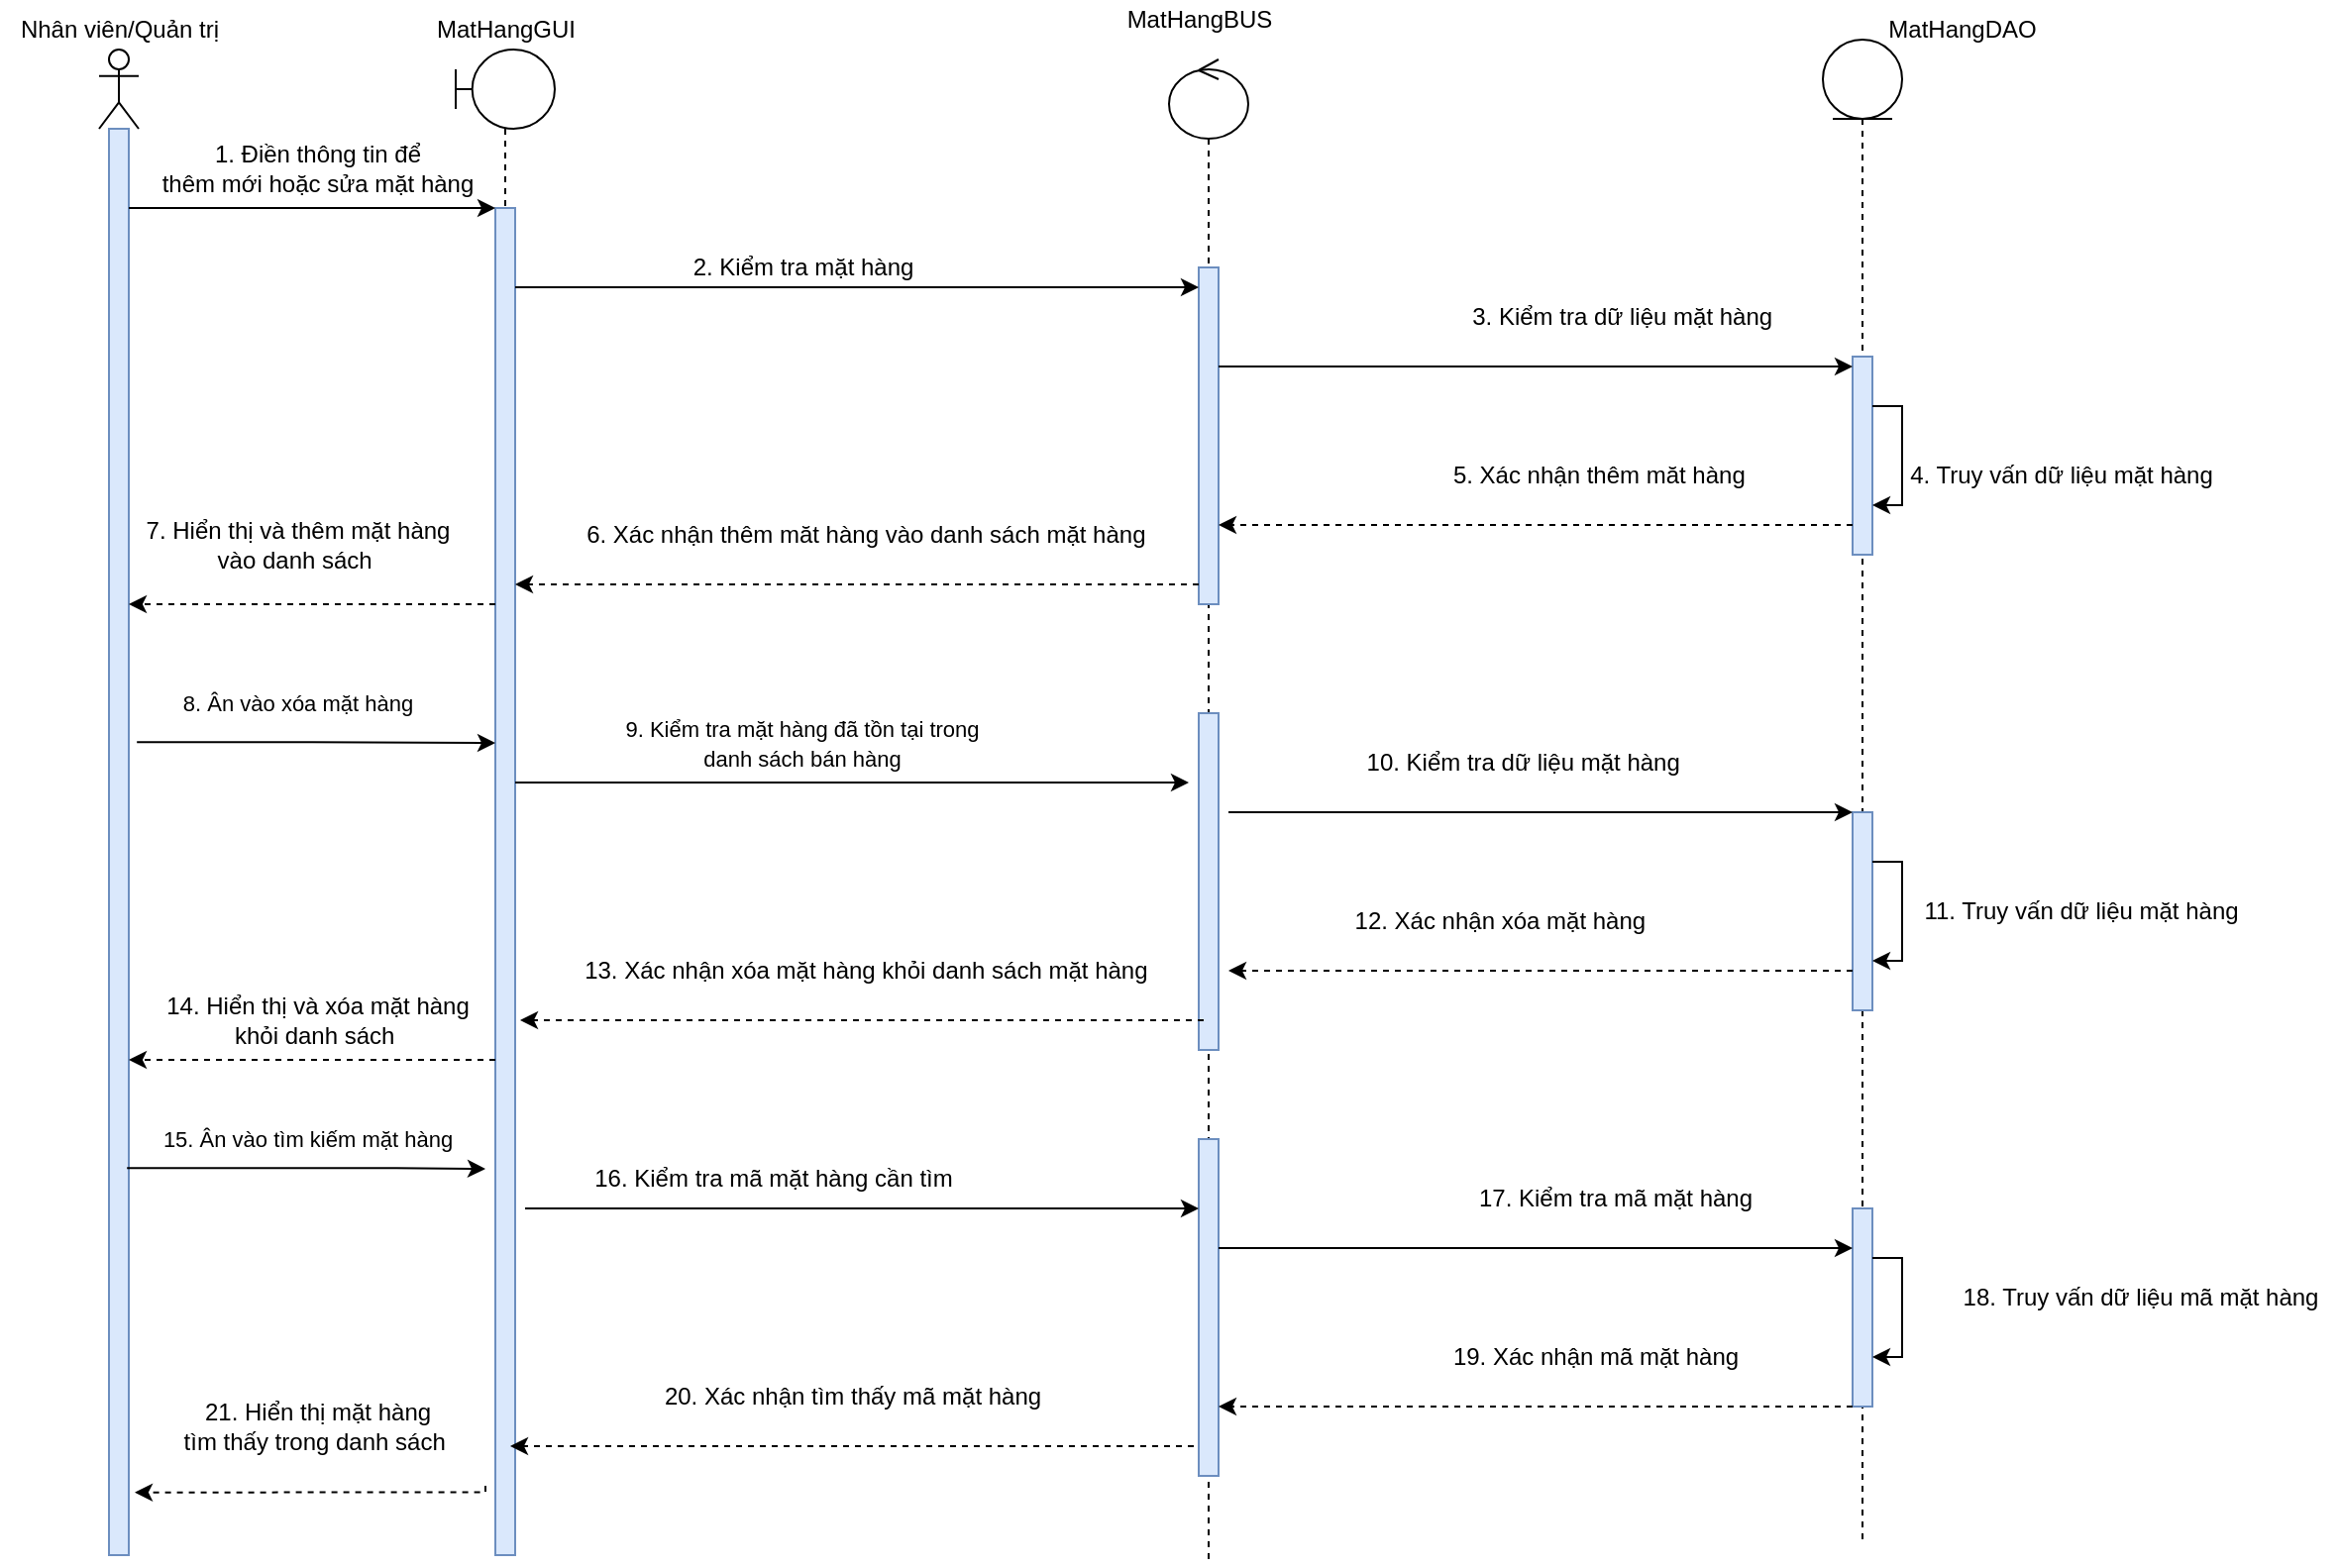 <mxfile version="20.3.0" type="device"><diagram id="u0hKsZXPfIuquh2E1AJ1" name="Page-1"><mxGraphModel dx="1597" dy="998" grid="1" gridSize="10" guides="1" tooltips="1" connect="1" arrows="1" fold="1" page="1" pageScale="1" pageWidth="850" pageHeight="1100" math="0" shadow="0"><root><mxCell id="0"/><mxCell id="1" parent="0"/><mxCell id="pRtw61TDTWOGneY2pAEU-13" value="" style="shape=umlLifeline;participant=umlActor;perimeter=lifelinePerimeter;whiteSpace=wrap;html=1;container=1;collapsible=0;recursiveResize=0;verticalAlign=top;spacingTop=36;outlineConnect=0;" parent="1" vertex="1"><mxGeometry x="130" y="280" width="20" height="760" as="geometry"/></mxCell><mxCell id="pRtw61TDTWOGneY2pAEU-28" value="" style="html=1;points=[];perimeter=orthogonalPerimeter;fillColor=#dae8fc;strokeColor=#6c8ebf;" parent="pRtw61TDTWOGneY2pAEU-13" vertex="1"><mxGeometry x="5" y="40" width="10" height="720" as="geometry"/></mxCell><mxCell id="pRtw61TDTWOGneY2pAEU-19" value="Nhân viên/Quản trị" style="text;html=1;align=center;verticalAlign=middle;resizable=0;points=[];autosize=1;strokeColor=none;fillColor=none;" parent="1" vertex="1"><mxGeometry x="80" y="260" width="120" height="20" as="geometry"/></mxCell><mxCell id="pRtw61TDTWOGneY2pAEU-20" value="" style="shape=umlLifeline;participant=umlBoundary;perimeter=lifelinePerimeter;whiteSpace=wrap;html=1;container=1;collapsible=0;recursiveResize=0;verticalAlign=top;spacingTop=36;outlineConnect=0;" parent="1" vertex="1"><mxGeometry x="310" y="280" width="50" height="760" as="geometry"/></mxCell><mxCell id="mqQqxkrngT0QAgzy7qoT-5" value="" style="html=1;points=[];perimeter=orthogonalPerimeter;fillColor=#dae8fc;strokeColor=#6c8ebf;" parent="pRtw61TDTWOGneY2pAEU-20" vertex="1"><mxGeometry x="20" y="80" width="10" height="680" as="geometry"/></mxCell><mxCell id="pRtw61TDTWOGneY2pAEU-22" value="" style="shape=umlLifeline;participant=umlControl;perimeter=lifelinePerimeter;whiteSpace=wrap;html=1;container=1;collapsible=0;recursiveResize=0;verticalAlign=top;spacingTop=36;outlineConnect=0;" parent="1" vertex="1"><mxGeometry x="670" y="285" width="40" height="760" as="geometry"/></mxCell><mxCell id="mqQqxkrngT0QAgzy7qoT-8" value="" style="html=1;points=[];perimeter=orthogonalPerimeter;fillColor=#dae8fc;strokeColor=#6c8ebf;" parent="pRtw61TDTWOGneY2pAEU-22" vertex="1"><mxGeometry x="15" y="105" width="10" height="170" as="geometry"/></mxCell><mxCell id="dqEkSL7QLr4yaxJg5fgW-34" value="" style="html=1;points=[];perimeter=orthogonalPerimeter;fillColor=#dae8fc;strokeColor=#6c8ebf;" vertex="1" parent="pRtw61TDTWOGneY2pAEU-22"><mxGeometry x="15" y="330" width="10" height="170" as="geometry"/></mxCell><mxCell id="dqEkSL7QLr4yaxJg5fgW-45" value="" style="html=1;points=[];perimeter=orthogonalPerimeter;fillColor=#dae8fc;strokeColor=#6c8ebf;" vertex="1" parent="pRtw61TDTWOGneY2pAEU-22"><mxGeometry x="15" y="545" width="10" height="170" as="geometry"/></mxCell><mxCell id="pRtw61TDTWOGneY2pAEU-23" value="MatHangGUI" style="text;html=1;align=center;verticalAlign=middle;resizable=0;points=[];autosize=1;strokeColor=none;fillColor=none;" parent="1" vertex="1"><mxGeometry x="290" y="255" width="90" height="30" as="geometry"/></mxCell><mxCell id="pRtw61TDTWOGneY2pAEU-24" value="MatHangBUS" style="text;html=1;align=center;verticalAlign=middle;resizable=0;points=[];autosize=1;strokeColor=none;fillColor=none;" parent="1" vertex="1"><mxGeometry x="640" y="255" width="90" height="20" as="geometry"/></mxCell><mxCell id="pRtw61TDTWOGneY2pAEU-40" value="" style="shape=umlLifeline;participant=umlEntity;perimeter=lifelinePerimeter;whiteSpace=wrap;html=1;container=1;collapsible=0;recursiveResize=0;verticalAlign=top;spacingTop=36;outlineConnect=0;" parent="1" vertex="1"><mxGeometry x="1000" y="275" width="40" height="760" as="geometry"/></mxCell><mxCell id="mqQqxkrngT0QAgzy7qoT-11" value="" style="html=1;points=[];perimeter=orthogonalPerimeter;fillColor=#dae8fc;strokeColor=#6c8ebf;" parent="pRtw61TDTWOGneY2pAEU-40" vertex="1"><mxGeometry x="15" y="160" width="10" height="100" as="geometry"/></mxCell><mxCell id="mqQqxkrngT0QAgzy7qoT-14" style="edgeStyle=orthogonalEdgeStyle;rounded=0;orthogonalLoop=1;jettySize=auto;html=1;" parent="pRtw61TDTWOGneY2pAEU-40" source="mqQqxkrngT0QAgzy7qoT-11" target="mqQqxkrngT0QAgzy7qoT-11" edge="1"><mxGeometry relative="1" as="geometry"><Array as="points"><mxPoint x="40" y="185"/></Array></mxGeometry></mxCell><mxCell id="dqEkSL7QLr4yaxJg5fgW-28" value="" style="html=1;points=[];perimeter=orthogonalPerimeter;fillColor=#dae8fc;strokeColor=#6c8ebf;" vertex="1" parent="pRtw61TDTWOGneY2pAEU-40"><mxGeometry x="15" y="390" width="10" height="100" as="geometry"/></mxCell><mxCell id="dqEkSL7QLr4yaxJg5fgW-29" style="edgeStyle=orthogonalEdgeStyle;rounded=0;orthogonalLoop=1;jettySize=auto;html=1;" edge="1" parent="pRtw61TDTWOGneY2pAEU-40" source="dqEkSL7QLr4yaxJg5fgW-28" target="dqEkSL7QLr4yaxJg5fgW-28"><mxGeometry relative="1" as="geometry"><Array as="points"><mxPoint x="40" y="415"/></Array></mxGeometry></mxCell><mxCell id="dqEkSL7QLr4yaxJg5fgW-30" style="edgeStyle=orthogonalEdgeStyle;rounded=0;orthogonalLoop=1;jettySize=auto;html=1;" edge="1" parent="pRtw61TDTWOGneY2pAEU-40" target="dqEkSL7QLr4yaxJg5fgW-28"><mxGeometry relative="1" as="geometry"><Array as="points"><mxPoint x="-140" y="390"/><mxPoint x="-140" y="390"/></Array><mxPoint x="-300" y="390" as="sourcePoint"/></mxGeometry></mxCell><mxCell id="dqEkSL7QLr4yaxJg5fgW-31" value="10. Kiểm tra dữ liệu mặt hàng&amp;nbsp;" style="text;html=1;align=center;verticalAlign=middle;resizable=0;points=[];autosize=1;strokeColor=none;fillColor=none;" vertex="1" parent="pRtw61TDTWOGneY2pAEU-40"><mxGeometry x="-240" y="350" width="180" height="30" as="geometry"/></mxCell><mxCell id="dqEkSL7QLr4yaxJg5fgW-32" style="edgeStyle=orthogonalEdgeStyle;rounded=0;orthogonalLoop=1;jettySize=auto;html=1;dashed=1;" edge="1" parent="pRtw61TDTWOGneY2pAEU-40" source="dqEkSL7QLr4yaxJg5fgW-28"><mxGeometry relative="1" as="geometry"><Array as="points"><mxPoint x="-110" y="470"/><mxPoint x="-110" y="470"/></Array><mxPoint x="-300" y="470" as="targetPoint"/></mxGeometry></mxCell><mxCell id="dqEkSL7QLr4yaxJg5fgW-33" value="12. Xác nhận xóa mặt hàng&amp;nbsp;&amp;nbsp;" style="text;html=1;align=center;verticalAlign=middle;resizable=0;points=[];autosize=1;strokeColor=none;fillColor=none;" vertex="1" parent="pRtw61TDTWOGneY2pAEU-40"><mxGeometry x="-250" y="430" width="180" height="30" as="geometry"/></mxCell><mxCell id="dqEkSL7QLr4yaxJg5fgW-46" value="" style="html=1;points=[];perimeter=orthogonalPerimeter;fillColor=#dae8fc;strokeColor=#6c8ebf;" vertex="1" parent="pRtw61TDTWOGneY2pAEU-40"><mxGeometry x="15" y="590" width="10" height="100" as="geometry"/></mxCell><mxCell id="dqEkSL7QLr4yaxJg5fgW-47" style="edgeStyle=orthogonalEdgeStyle;rounded=0;orthogonalLoop=1;jettySize=auto;html=1;" edge="1" parent="pRtw61TDTWOGneY2pAEU-40" source="dqEkSL7QLr4yaxJg5fgW-46" target="dqEkSL7QLr4yaxJg5fgW-46"><mxGeometry relative="1" as="geometry"><Array as="points"><mxPoint x="40" y="615"/></Array></mxGeometry></mxCell><mxCell id="pRtw61TDTWOGneY2pAEU-41" value="MatHangDAO" style="text;html=1;align=center;verticalAlign=middle;resizable=0;points=[];autosize=1;strokeColor=none;fillColor=none;" parent="1" vertex="1"><mxGeometry x="1025" y="260" width="90" height="20" as="geometry"/></mxCell><mxCell id="mqQqxkrngT0QAgzy7qoT-6" style="edgeStyle=orthogonalEdgeStyle;rounded=0;orthogonalLoop=1;jettySize=auto;html=1;" parent="1" source="pRtw61TDTWOGneY2pAEU-28" target="mqQqxkrngT0QAgzy7qoT-5" edge="1"><mxGeometry relative="1" as="geometry"><Array as="points"><mxPoint x="260" y="360"/><mxPoint x="260" y="360"/></Array></mxGeometry></mxCell><mxCell id="mqQqxkrngT0QAgzy7qoT-7" value="1. Điền thông tin để&lt;br&gt;thêm mới hoặc sửa mặt hàng" style="text;html=1;align=center;verticalAlign=middle;resizable=0;points=[];autosize=1;strokeColor=none;fillColor=none;" parent="1" vertex="1"><mxGeometry x="150" y="320" width="180" height="40" as="geometry"/></mxCell><mxCell id="mqQqxkrngT0QAgzy7qoT-9" style="edgeStyle=orthogonalEdgeStyle;rounded=0;orthogonalLoop=1;jettySize=auto;html=1;" parent="1" source="mqQqxkrngT0QAgzy7qoT-5" target="mqQqxkrngT0QAgzy7qoT-8" edge="1"><mxGeometry relative="1" as="geometry"><Array as="points"><mxPoint x="450" y="400"/><mxPoint x="450" y="400"/></Array></mxGeometry></mxCell><mxCell id="mqQqxkrngT0QAgzy7qoT-10" value="2. Kiểm tra mặt hàng" style="text;html=1;align=center;verticalAlign=middle;resizable=0;points=[];autosize=1;strokeColor=none;fillColor=none;" parent="1" vertex="1"><mxGeometry x="420" y="380" width="130" height="20" as="geometry"/></mxCell><mxCell id="mqQqxkrngT0QAgzy7qoT-12" style="edgeStyle=orthogonalEdgeStyle;rounded=0;orthogonalLoop=1;jettySize=auto;html=1;" parent="1" source="mqQqxkrngT0QAgzy7qoT-8" target="mqQqxkrngT0QAgzy7qoT-11" edge="1"><mxGeometry relative="1" as="geometry"><Array as="points"><mxPoint x="910" y="440"/><mxPoint x="910" y="440"/></Array></mxGeometry></mxCell><mxCell id="mqQqxkrngT0QAgzy7qoT-13" value="3. Kiểm tra dữ liệu mặt hàng&amp;nbsp;" style="text;html=1;align=center;verticalAlign=middle;resizable=0;points=[];autosize=1;strokeColor=none;fillColor=none;" parent="1" vertex="1"><mxGeometry x="810" y="400" width="180" height="30" as="geometry"/></mxCell><mxCell id="mqQqxkrngT0QAgzy7qoT-15" value="4. Truy vấn dữ liệu mặt hàng" style="text;html=1;align=center;verticalAlign=middle;resizable=0;points=[];autosize=1;strokeColor=none;fillColor=none;" parent="1" vertex="1"><mxGeometry x="1030" y="480" width="180" height="30" as="geometry"/></mxCell><mxCell id="mqQqxkrngT0QAgzy7qoT-16" style="edgeStyle=orthogonalEdgeStyle;rounded=0;orthogonalLoop=1;jettySize=auto;html=1;dashed=1;" parent="1" source="mqQqxkrngT0QAgzy7qoT-11" target="mqQqxkrngT0QAgzy7qoT-8" edge="1"><mxGeometry relative="1" as="geometry"><Array as="points"><mxPoint x="940" y="520"/><mxPoint x="940" y="520"/></Array></mxGeometry></mxCell><mxCell id="mqQqxkrngT0QAgzy7qoT-17" value="5. Xác nhận thêm măt hàng&amp;nbsp;&amp;nbsp;" style="text;html=1;align=center;verticalAlign=middle;resizable=0;points=[];autosize=1;strokeColor=none;fillColor=none;" parent="1" vertex="1"><mxGeometry x="800" y="480" width="180" height="30" as="geometry"/></mxCell><mxCell id="mqQqxkrngT0QAgzy7qoT-18" style="edgeStyle=orthogonalEdgeStyle;rounded=0;orthogonalLoop=1;jettySize=auto;html=1;dashed=1;" parent="1" source="mqQqxkrngT0QAgzy7qoT-8" target="mqQqxkrngT0QAgzy7qoT-5" edge="1"><mxGeometry relative="1" as="geometry"><Array as="points"><mxPoint x="590" y="550"/><mxPoint x="590" y="550"/></Array></mxGeometry></mxCell><mxCell id="mqQqxkrngT0QAgzy7qoT-19" value="&amp;nbsp;6. Xác nhận thêm măt hàng vào&amp;nbsp;danh sách mặt hàng" style="text;html=1;align=center;verticalAlign=middle;resizable=0;points=[];autosize=1;strokeColor=none;fillColor=none;" parent="1" vertex="1"><mxGeometry x="360" y="510" width="310" height="30" as="geometry"/></mxCell><mxCell id="mqQqxkrngT0QAgzy7qoT-20" style="edgeStyle=orthogonalEdgeStyle;rounded=0;orthogonalLoop=1;jettySize=auto;html=1;dashed=1;" parent="1" source="mqQqxkrngT0QAgzy7qoT-5" target="pRtw61TDTWOGneY2pAEU-28" edge="1"><mxGeometry relative="1" as="geometry"><Array as="points"><mxPoint x="240" y="560"/><mxPoint x="240" y="560"/></Array></mxGeometry></mxCell><mxCell id="mqQqxkrngT0QAgzy7qoT-21" value="7. Hiển thị và thêm mặt hàng&lt;br&gt;vào danh sách&amp;nbsp;" style="text;html=1;align=center;verticalAlign=middle;resizable=0;points=[];autosize=1;strokeColor=none;fillColor=none;" parent="1" vertex="1"><mxGeometry x="140" y="510" width="180" height="40" as="geometry"/></mxCell><mxCell id="dqEkSL7QLr4yaxJg5fgW-13" style="edgeStyle=orthogonalEdgeStyle;rounded=0;orthogonalLoop=1;jettySize=auto;html=1;exitX=1.409;exitY=0.43;exitDx=0;exitDy=0;exitPerimeter=0;" edge="1" parent="1" source="pRtw61TDTWOGneY2pAEU-28"><mxGeometry relative="1" as="geometry"><Array as="points"/><mxPoint x="150" y="630" as="sourcePoint"/><mxPoint x="330" y="630" as="targetPoint"/></mxGeometry></mxCell><mxCell id="dqEkSL7QLr4yaxJg5fgW-15" style="edgeStyle=orthogonalEdgeStyle;rounded=0;orthogonalLoop=1;jettySize=auto;html=1;" edge="1" parent="1"><mxGeometry relative="1" as="geometry"><Array as="points"><mxPoint x="630" y="650"/><mxPoint x="630" y="650"/></Array><mxPoint x="340" y="650.0" as="sourcePoint"/><mxPoint x="680" y="650" as="targetPoint"/></mxGeometry></mxCell><mxCell id="dqEkSL7QLr4yaxJg5fgW-35" value="11. Truy vấn dữ liệu mặt hàng" style="text;html=1;align=center;verticalAlign=middle;resizable=0;points=[];autosize=1;strokeColor=none;fillColor=none;" vertex="1" parent="1"><mxGeometry x="1040" y="700" width="180" height="30" as="geometry"/></mxCell><mxCell id="dqEkSL7QLr4yaxJg5fgW-38" style="edgeStyle=orthogonalEdgeStyle;rounded=0;orthogonalLoop=1;jettySize=auto;html=1;dashed=1;" edge="1" parent="1"><mxGeometry relative="1" as="geometry"><Array as="points"><mxPoint x="592.5" y="770"/><mxPoint x="592.5" y="770"/></Array><mxPoint x="687.5" y="770.0" as="sourcePoint"/><mxPoint x="342.5" y="770.0" as="targetPoint"/></mxGeometry></mxCell><mxCell id="dqEkSL7QLr4yaxJg5fgW-39" value="&amp;nbsp;13. Xác nhận xóa mặt hàng khỏi danh sách mặt hàng" style="text;html=1;align=center;verticalAlign=middle;resizable=0;points=[];autosize=1;strokeColor=none;fillColor=none;" vertex="1" parent="1"><mxGeometry x="360" y="730" width="310" height="30" as="geometry"/></mxCell><mxCell id="dqEkSL7QLr4yaxJg5fgW-40" style="edgeStyle=orthogonalEdgeStyle;rounded=0;orthogonalLoop=1;jettySize=auto;html=1;dashed=1;" edge="1" parent="1"><mxGeometry relative="1" as="geometry"><Array as="points"><mxPoint x="240" y="790"/><mxPoint x="240" y="790"/></Array><mxPoint x="330" y="790.0" as="sourcePoint"/><mxPoint x="145" y="790.0" as="targetPoint"/></mxGeometry></mxCell><mxCell id="dqEkSL7QLr4yaxJg5fgW-41" value="14. Hiển thị và xóa mặt hàng&lt;br&gt;khỏi danh sách&amp;nbsp;" style="text;html=1;align=center;verticalAlign=middle;resizable=0;points=[];autosize=1;strokeColor=none;fillColor=none;" vertex="1" parent="1"><mxGeometry x="150" y="750" width="180" height="40" as="geometry"/></mxCell><mxCell id="dqEkSL7QLr4yaxJg5fgW-43" value="&lt;span style=&quot;font-size: 11px; background-color: rgb(255, 255, 255);&quot;&gt;9. Kiểm tra mặt hàng đã tồn tại trong&lt;/span&gt;&lt;br style=&quot;font-size: 11px;&quot;&gt;&lt;span style=&quot;font-size: 11px; background-color: rgb(255, 255, 255);&quot;&gt;danh sách bán hàng&lt;/span&gt;" style="text;html=1;strokeColor=none;fillColor=none;align=center;verticalAlign=middle;whiteSpace=wrap;rounded=0;" vertex="1" parent="1"><mxGeometry x="380" y="615" width="210" height="30" as="geometry"/></mxCell><mxCell id="dqEkSL7QLr4yaxJg5fgW-44" value="&lt;span style=&quot;font-size: 11px; background-color: rgb(255, 255, 255);&quot;&gt;8. Ân vào xóa mặt hàng&lt;/span&gt;" style="text;html=1;align=center;verticalAlign=middle;resizable=0;points=[];autosize=1;strokeColor=none;fillColor=none;" vertex="1" parent="1"><mxGeometry x="160" y="595" width="140" height="30" as="geometry"/></mxCell><mxCell id="dqEkSL7QLr4yaxJg5fgW-48" style="edgeStyle=orthogonalEdgeStyle;rounded=0;orthogonalLoop=1;jettySize=auto;html=1;" edge="1" parent="1" target="dqEkSL7QLr4yaxJg5fgW-46"><mxGeometry relative="1" as="geometry"><Array as="points"><mxPoint x="905" y="885"/><mxPoint x="905" y="885"/></Array><mxPoint x="695" y="885.0" as="sourcePoint"/></mxGeometry></mxCell><mxCell id="dqEkSL7QLr4yaxJg5fgW-49" value="17. Kiểm tra mã mặt hàng" style="text;html=1;align=center;verticalAlign=middle;resizable=0;points=[];autosize=1;strokeColor=none;fillColor=none;" vertex="1" parent="1"><mxGeometry x="815" y="845" width="160" height="30" as="geometry"/></mxCell><mxCell id="dqEkSL7QLr4yaxJg5fgW-50" style="edgeStyle=orthogonalEdgeStyle;rounded=0;orthogonalLoop=1;jettySize=auto;html=1;dashed=1;" edge="1" parent="1" source="dqEkSL7QLr4yaxJg5fgW-46"><mxGeometry relative="1" as="geometry"><Array as="points"><mxPoint x="935" y="965"/><mxPoint x="935" y="965"/></Array><mxPoint x="695" y="965.0" as="targetPoint"/></mxGeometry></mxCell><mxCell id="dqEkSL7QLr4yaxJg5fgW-51" value="19. Xác nhận mã mặt hàng" style="text;html=1;align=center;verticalAlign=middle;resizable=0;points=[];autosize=1;strokeColor=none;fillColor=none;" vertex="1" parent="1"><mxGeometry x="800" y="925" width="170" height="30" as="geometry"/></mxCell><mxCell id="dqEkSL7QLr4yaxJg5fgW-52" style="edgeStyle=orthogonalEdgeStyle;rounded=0;orthogonalLoop=1;jettySize=auto;html=1;exitX=1.409;exitY=0.43;exitDx=0;exitDy=0;exitPerimeter=0;" edge="1" parent="1"><mxGeometry relative="1" as="geometry"><Array as="points"><mxPoint x="280" y="845"/><mxPoint x="280" y="845"/></Array><mxPoint x="144.09" y="844.6" as="sourcePoint"/><mxPoint x="325" y="845.0" as="targetPoint"/></mxGeometry></mxCell><mxCell id="dqEkSL7QLr4yaxJg5fgW-53" style="edgeStyle=orthogonalEdgeStyle;rounded=0;orthogonalLoop=1;jettySize=auto;html=1;" edge="1" parent="1"><mxGeometry relative="1" as="geometry"><Array as="points"><mxPoint x="635" y="865"/><mxPoint x="635" y="865"/></Array><mxPoint x="345" y="865.0" as="sourcePoint"/><mxPoint x="685" y="865.0" as="targetPoint"/></mxGeometry></mxCell><mxCell id="dqEkSL7QLr4yaxJg5fgW-54" value="18. Truy vấn dữ liệu mã mặt hàng" style="text;html=1;align=center;verticalAlign=middle;resizable=0;points=[];autosize=1;strokeColor=none;fillColor=none;" vertex="1" parent="1"><mxGeometry x="1060" y="895" width="200" height="30" as="geometry"/></mxCell><mxCell id="dqEkSL7QLr4yaxJg5fgW-55" style="edgeStyle=orthogonalEdgeStyle;rounded=0;orthogonalLoop=1;jettySize=auto;html=1;dashed=1;" edge="1" parent="1"><mxGeometry relative="1" as="geometry"><Array as="points"><mxPoint x="587.5" y="985"/><mxPoint x="587.5" y="985"/></Array><mxPoint x="682.5" y="985.0" as="sourcePoint"/><mxPoint x="337.5" y="985.0" as="targetPoint"/></mxGeometry></mxCell><mxCell id="dqEkSL7QLr4yaxJg5fgW-56" value="&amp;nbsp;20. Xác nhận tìm thấy mã mặt hàng&amp;nbsp;" style="text;html=1;align=center;verticalAlign=middle;resizable=0;points=[];autosize=1;strokeColor=none;fillColor=none;" vertex="1" parent="1"><mxGeometry x="400" y="945" width="220" height="30" as="geometry"/></mxCell><mxCell id="dqEkSL7QLr4yaxJg5fgW-57" style="edgeStyle=orthogonalEdgeStyle;rounded=0;orthogonalLoop=1;jettySize=auto;html=1;dashed=1;entryX=1.3;entryY=0.956;entryDx=0;entryDy=0;entryPerimeter=0;" edge="1" parent="1" target="pRtw61TDTWOGneY2pAEU-28"><mxGeometry relative="1" as="geometry"><Array as="points"><mxPoint x="325" y="1008"/></Array><mxPoint x="325" y="1005" as="sourcePoint"/><mxPoint x="140" y="1005.0" as="targetPoint"/></mxGeometry></mxCell><mxCell id="dqEkSL7QLr4yaxJg5fgW-58" value="21. Hiển thị mặt hàng&lt;br&gt;tìm thấy trong danh sách&amp;nbsp;" style="text;html=1;align=center;verticalAlign=middle;resizable=0;points=[];autosize=1;strokeColor=none;fillColor=none;" vertex="1" parent="1"><mxGeometry x="160" y="955" width="160" height="40" as="geometry"/></mxCell><mxCell id="dqEkSL7QLr4yaxJg5fgW-60" value="&lt;span style=&quot;font-size: 11px; background-color: rgb(255, 255, 255);&quot;&gt;15. Ân vào tìm kiếm mặt hàng&lt;/span&gt;" style="text;html=1;align=center;verticalAlign=middle;resizable=0;points=[];autosize=1;strokeColor=none;fillColor=none;" vertex="1" parent="1"><mxGeometry x="150" y="815" width="170" height="30" as="geometry"/></mxCell><mxCell id="dqEkSL7QLr4yaxJg5fgW-62" value="16. Kiểm tra mã mặt hàng cần tìm" style="text;html=1;align=center;verticalAlign=middle;resizable=0;points=[];autosize=1;strokeColor=none;fillColor=none;" vertex="1" parent="1"><mxGeometry x="370" y="835" width="200" height="30" as="geometry"/></mxCell></root></mxGraphModel></diagram></mxfile>